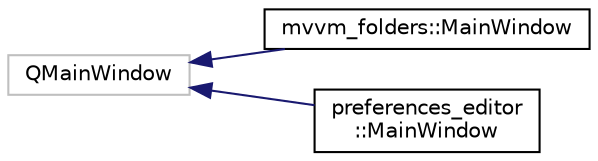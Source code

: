 digraph "Graphical Class Hierarchy"
{
 // LATEX_PDF_SIZE
  edge [fontname="Helvetica",fontsize="10",labelfontname="Helvetica",labelfontsize="10"];
  node [fontname="Helvetica",fontsize="10",shape=record];
  rankdir="LR";
  Node158 [label="QMainWindow",height=0.2,width=0.4,color="grey75", fillcolor="white", style="filled",tooltip=" "];
  Node158 -> Node0 [dir="back",color="midnightblue",fontsize="10",style="solid",fontname="Helvetica"];
  Node0 [label="mvvm_folders::MainWindow",height=0.2,width=0.4,color="black", fillcolor="white", style="filled",URL="$classmvvm__folders_1_1_main_window.html",tooltip=" "];
  Node158 -> Node160 [dir="back",color="midnightblue",fontsize="10",style="solid",fontname="Helvetica"];
  Node160 [label="preferences_editor\l::MainWindow",height=0.2,width=0.4,color="black", fillcolor="white", style="filled",URL="$classpreferences__editor_1_1_main_window.html",tooltip=" "];
}
